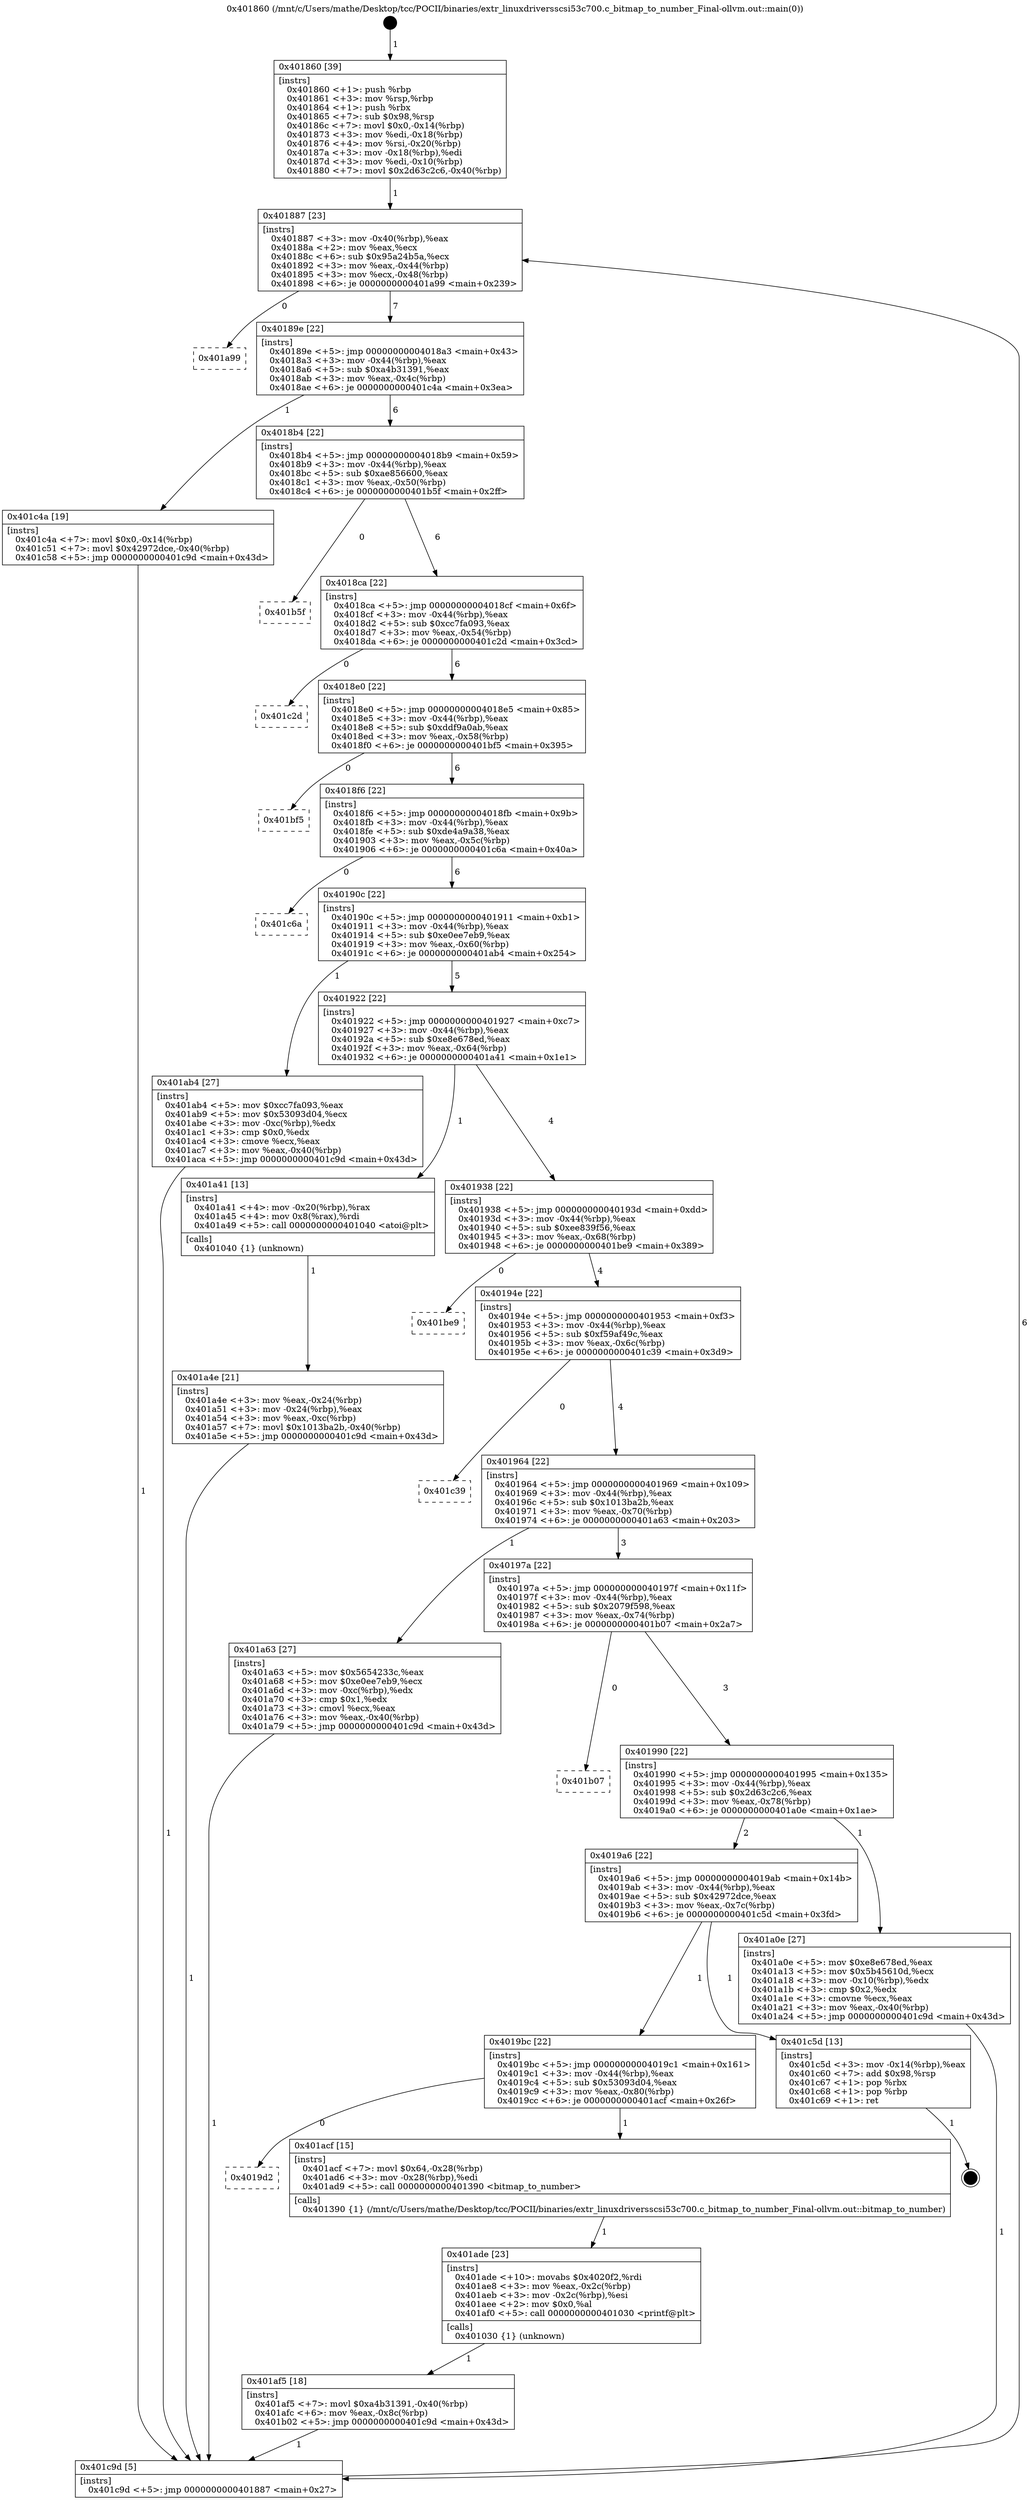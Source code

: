 digraph "0x401860" {
  label = "0x401860 (/mnt/c/Users/mathe/Desktop/tcc/POCII/binaries/extr_linuxdriversscsi53c700.c_bitmap_to_number_Final-ollvm.out::main(0))"
  labelloc = "t"
  node[shape=record]

  Entry [label="",width=0.3,height=0.3,shape=circle,fillcolor=black,style=filled]
  "0x401887" [label="{
     0x401887 [23]\l
     | [instrs]\l
     &nbsp;&nbsp;0x401887 \<+3\>: mov -0x40(%rbp),%eax\l
     &nbsp;&nbsp;0x40188a \<+2\>: mov %eax,%ecx\l
     &nbsp;&nbsp;0x40188c \<+6\>: sub $0x95a24b5a,%ecx\l
     &nbsp;&nbsp;0x401892 \<+3\>: mov %eax,-0x44(%rbp)\l
     &nbsp;&nbsp;0x401895 \<+3\>: mov %ecx,-0x48(%rbp)\l
     &nbsp;&nbsp;0x401898 \<+6\>: je 0000000000401a99 \<main+0x239\>\l
  }"]
  "0x401a99" [label="{
     0x401a99\l
  }", style=dashed]
  "0x40189e" [label="{
     0x40189e [22]\l
     | [instrs]\l
     &nbsp;&nbsp;0x40189e \<+5\>: jmp 00000000004018a3 \<main+0x43\>\l
     &nbsp;&nbsp;0x4018a3 \<+3\>: mov -0x44(%rbp),%eax\l
     &nbsp;&nbsp;0x4018a6 \<+5\>: sub $0xa4b31391,%eax\l
     &nbsp;&nbsp;0x4018ab \<+3\>: mov %eax,-0x4c(%rbp)\l
     &nbsp;&nbsp;0x4018ae \<+6\>: je 0000000000401c4a \<main+0x3ea\>\l
  }"]
  Exit [label="",width=0.3,height=0.3,shape=circle,fillcolor=black,style=filled,peripheries=2]
  "0x401c4a" [label="{
     0x401c4a [19]\l
     | [instrs]\l
     &nbsp;&nbsp;0x401c4a \<+7\>: movl $0x0,-0x14(%rbp)\l
     &nbsp;&nbsp;0x401c51 \<+7\>: movl $0x42972dce,-0x40(%rbp)\l
     &nbsp;&nbsp;0x401c58 \<+5\>: jmp 0000000000401c9d \<main+0x43d\>\l
  }"]
  "0x4018b4" [label="{
     0x4018b4 [22]\l
     | [instrs]\l
     &nbsp;&nbsp;0x4018b4 \<+5\>: jmp 00000000004018b9 \<main+0x59\>\l
     &nbsp;&nbsp;0x4018b9 \<+3\>: mov -0x44(%rbp),%eax\l
     &nbsp;&nbsp;0x4018bc \<+5\>: sub $0xae856600,%eax\l
     &nbsp;&nbsp;0x4018c1 \<+3\>: mov %eax,-0x50(%rbp)\l
     &nbsp;&nbsp;0x4018c4 \<+6\>: je 0000000000401b5f \<main+0x2ff\>\l
  }"]
  "0x401af5" [label="{
     0x401af5 [18]\l
     | [instrs]\l
     &nbsp;&nbsp;0x401af5 \<+7\>: movl $0xa4b31391,-0x40(%rbp)\l
     &nbsp;&nbsp;0x401afc \<+6\>: mov %eax,-0x8c(%rbp)\l
     &nbsp;&nbsp;0x401b02 \<+5\>: jmp 0000000000401c9d \<main+0x43d\>\l
  }"]
  "0x401b5f" [label="{
     0x401b5f\l
  }", style=dashed]
  "0x4018ca" [label="{
     0x4018ca [22]\l
     | [instrs]\l
     &nbsp;&nbsp;0x4018ca \<+5\>: jmp 00000000004018cf \<main+0x6f\>\l
     &nbsp;&nbsp;0x4018cf \<+3\>: mov -0x44(%rbp),%eax\l
     &nbsp;&nbsp;0x4018d2 \<+5\>: sub $0xcc7fa093,%eax\l
     &nbsp;&nbsp;0x4018d7 \<+3\>: mov %eax,-0x54(%rbp)\l
     &nbsp;&nbsp;0x4018da \<+6\>: je 0000000000401c2d \<main+0x3cd\>\l
  }"]
  "0x401ade" [label="{
     0x401ade [23]\l
     | [instrs]\l
     &nbsp;&nbsp;0x401ade \<+10\>: movabs $0x4020f2,%rdi\l
     &nbsp;&nbsp;0x401ae8 \<+3\>: mov %eax,-0x2c(%rbp)\l
     &nbsp;&nbsp;0x401aeb \<+3\>: mov -0x2c(%rbp),%esi\l
     &nbsp;&nbsp;0x401aee \<+2\>: mov $0x0,%al\l
     &nbsp;&nbsp;0x401af0 \<+5\>: call 0000000000401030 \<printf@plt\>\l
     | [calls]\l
     &nbsp;&nbsp;0x401030 \{1\} (unknown)\l
  }"]
  "0x401c2d" [label="{
     0x401c2d\l
  }", style=dashed]
  "0x4018e0" [label="{
     0x4018e0 [22]\l
     | [instrs]\l
     &nbsp;&nbsp;0x4018e0 \<+5\>: jmp 00000000004018e5 \<main+0x85\>\l
     &nbsp;&nbsp;0x4018e5 \<+3\>: mov -0x44(%rbp),%eax\l
     &nbsp;&nbsp;0x4018e8 \<+5\>: sub $0xddf9a0ab,%eax\l
     &nbsp;&nbsp;0x4018ed \<+3\>: mov %eax,-0x58(%rbp)\l
     &nbsp;&nbsp;0x4018f0 \<+6\>: je 0000000000401bf5 \<main+0x395\>\l
  }"]
  "0x4019d2" [label="{
     0x4019d2\l
  }", style=dashed]
  "0x401bf5" [label="{
     0x401bf5\l
  }", style=dashed]
  "0x4018f6" [label="{
     0x4018f6 [22]\l
     | [instrs]\l
     &nbsp;&nbsp;0x4018f6 \<+5\>: jmp 00000000004018fb \<main+0x9b\>\l
     &nbsp;&nbsp;0x4018fb \<+3\>: mov -0x44(%rbp),%eax\l
     &nbsp;&nbsp;0x4018fe \<+5\>: sub $0xde4a9a38,%eax\l
     &nbsp;&nbsp;0x401903 \<+3\>: mov %eax,-0x5c(%rbp)\l
     &nbsp;&nbsp;0x401906 \<+6\>: je 0000000000401c6a \<main+0x40a\>\l
  }"]
  "0x401acf" [label="{
     0x401acf [15]\l
     | [instrs]\l
     &nbsp;&nbsp;0x401acf \<+7\>: movl $0x64,-0x28(%rbp)\l
     &nbsp;&nbsp;0x401ad6 \<+3\>: mov -0x28(%rbp),%edi\l
     &nbsp;&nbsp;0x401ad9 \<+5\>: call 0000000000401390 \<bitmap_to_number\>\l
     | [calls]\l
     &nbsp;&nbsp;0x401390 \{1\} (/mnt/c/Users/mathe/Desktop/tcc/POCII/binaries/extr_linuxdriversscsi53c700.c_bitmap_to_number_Final-ollvm.out::bitmap_to_number)\l
  }"]
  "0x401c6a" [label="{
     0x401c6a\l
  }", style=dashed]
  "0x40190c" [label="{
     0x40190c [22]\l
     | [instrs]\l
     &nbsp;&nbsp;0x40190c \<+5\>: jmp 0000000000401911 \<main+0xb1\>\l
     &nbsp;&nbsp;0x401911 \<+3\>: mov -0x44(%rbp),%eax\l
     &nbsp;&nbsp;0x401914 \<+5\>: sub $0xe0ee7eb9,%eax\l
     &nbsp;&nbsp;0x401919 \<+3\>: mov %eax,-0x60(%rbp)\l
     &nbsp;&nbsp;0x40191c \<+6\>: je 0000000000401ab4 \<main+0x254\>\l
  }"]
  "0x4019bc" [label="{
     0x4019bc [22]\l
     | [instrs]\l
     &nbsp;&nbsp;0x4019bc \<+5\>: jmp 00000000004019c1 \<main+0x161\>\l
     &nbsp;&nbsp;0x4019c1 \<+3\>: mov -0x44(%rbp),%eax\l
     &nbsp;&nbsp;0x4019c4 \<+5\>: sub $0x53093d04,%eax\l
     &nbsp;&nbsp;0x4019c9 \<+3\>: mov %eax,-0x80(%rbp)\l
     &nbsp;&nbsp;0x4019cc \<+6\>: je 0000000000401acf \<main+0x26f\>\l
  }"]
  "0x401ab4" [label="{
     0x401ab4 [27]\l
     | [instrs]\l
     &nbsp;&nbsp;0x401ab4 \<+5\>: mov $0xcc7fa093,%eax\l
     &nbsp;&nbsp;0x401ab9 \<+5\>: mov $0x53093d04,%ecx\l
     &nbsp;&nbsp;0x401abe \<+3\>: mov -0xc(%rbp),%edx\l
     &nbsp;&nbsp;0x401ac1 \<+3\>: cmp $0x0,%edx\l
     &nbsp;&nbsp;0x401ac4 \<+3\>: cmove %ecx,%eax\l
     &nbsp;&nbsp;0x401ac7 \<+3\>: mov %eax,-0x40(%rbp)\l
     &nbsp;&nbsp;0x401aca \<+5\>: jmp 0000000000401c9d \<main+0x43d\>\l
  }"]
  "0x401922" [label="{
     0x401922 [22]\l
     | [instrs]\l
     &nbsp;&nbsp;0x401922 \<+5\>: jmp 0000000000401927 \<main+0xc7\>\l
     &nbsp;&nbsp;0x401927 \<+3\>: mov -0x44(%rbp),%eax\l
     &nbsp;&nbsp;0x40192a \<+5\>: sub $0xe8e678ed,%eax\l
     &nbsp;&nbsp;0x40192f \<+3\>: mov %eax,-0x64(%rbp)\l
     &nbsp;&nbsp;0x401932 \<+6\>: je 0000000000401a41 \<main+0x1e1\>\l
  }"]
  "0x401c5d" [label="{
     0x401c5d [13]\l
     | [instrs]\l
     &nbsp;&nbsp;0x401c5d \<+3\>: mov -0x14(%rbp),%eax\l
     &nbsp;&nbsp;0x401c60 \<+7\>: add $0x98,%rsp\l
     &nbsp;&nbsp;0x401c67 \<+1\>: pop %rbx\l
     &nbsp;&nbsp;0x401c68 \<+1\>: pop %rbp\l
     &nbsp;&nbsp;0x401c69 \<+1\>: ret\l
  }"]
  "0x401a41" [label="{
     0x401a41 [13]\l
     | [instrs]\l
     &nbsp;&nbsp;0x401a41 \<+4\>: mov -0x20(%rbp),%rax\l
     &nbsp;&nbsp;0x401a45 \<+4\>: mov 0x8(%rax),%rdi\l
     &nbsp;&nbsp;0x401a49 \<+5\>: call 0000000000401040 \<atoi@plt\>\l
     | [calls]\l
     &nbsp;&nbsp;0x401040 \{1\} (unknown)\l
  }"]
  "0x401938" [label="{
     0x401938 [22]\l
     | [instrs]\l
     &nbsp;&nbsp;0x401938 \<+5\>: jmp 000000000040193d \<main+0xdd\>\l
     &nbsp;&nbsp;0x40193d \<+3\>: mov -0x44(%rbp),%eax\l
     &nbsp;&nbsp;0x401940 \<+5\>: sub $0xee839f56,%eax\l
     &nbsp;&nbsp;0x401945 \<+3\>: mov %eax,-0x68(%rbp)\l
     &nbsp;&nbsp;0x401948 \<+6\>: je 0000000000401be9 \<main+0x389\>\l
  }"]
  "0x401a4e" [label="{
     0x401a4e [21]\l
     | [instrs]\l
     &nbsp;&nbsp;0x401a4e \<+3\>: mov %eax,-0x24(%rbp)\l
     &nbsp;&nbsp;0x401a51 \<+3\>: mov -0x24(%rbp),%eax\l
     &nbsp;&nbsp;0x401a54 \<+3\>: mov %eax,-0xc(%rbp)\l
     &nbsp;&nbsp;0x401a57 \<+7\>: movl $0x1013ba2b,-0x40(%rbp)\l
     &nbsp;&nbsp;0x401a5e \<+5\>: jmp 0000000000401c9d \<main+0x43d\>\l
  }"]
  "0x401be9" [label="{
     0x401be9\l
  }", style=dashed]
  "0x40194e" [label="{
     0x40194e [22]\l
     | [instrs]\l
     &nbsp;&nbsp;0x40194e \<+5\>: jmp 0000000000401953 \<main+0xf3\>\l
     &nbsp;&nbsp;0x401953 \<+3\>: mov -0x44(%rbp),%eax\l
     &nbsp;&nbsp;0x401956 \<+5\>: sub $0xf59af49c,%eax\l
     &nbsp;&nbsp;0x40195b \<+3\>: mov %eax,-0x6c(%rbp)\l
     &nbsp;&nbsp;0x40195e \<+6\>: je 0000000000401c39 \<main+0x3d9\>\l
  }"]
  "0x401860" [label="{
     0x401860 [39]\l
     | [instrs]\l
     &nbsp;&nbsp;0x401860 \<+1\>: push %rbp\l
     &nbsp;&nbsp;0x401861 \<+3\>: mov %rsp,%rbp\l
     &nbsp;&nbsp;0x401864 \<+1\>: push %rbx\l
     &nbsp;&nbsp;0x401865 \<+7\>: sub $0x98,%rsp\l
     &nbsp;&nbsp;0x40186c \<+7\>: movl $0x0,-0x14(%rbp)\l
     &nbsp;&nbsp;0x401873 \<+3\>: mov %edi,-0x18(%rbp)\l
     &nbsp;&nbsp;0x401876 \<+4\>: mov %rsi,-0x20(%rbp)\l
     &nbsp;&nbsp;0x40187a \<+3\>: mov -0x18(%rbp),%edi\l
     &nbsp;&nbsp;0x40187d \<+3\>: mov %edi,-0x10(%rbp)\l
     &nbsp;&nbsp;0x401880 \<+7\>: movl $0x2d63c2c6,-0x40(%rbp)\l
  }"]
  "0x401c39" [label="{
     0x401c39\l
  }", style=dashed]
  "0x401964" [label="{
     0x401964 [22]\l
     | [instrs]\l
     &nbsp;&nbsp;0x401964 \<+5\>: jmp 0000000000401969 \<main+0x109\>\l
     &nbsp;&nbsp;0x401969 \<+3\>: mov -0x44(%rbp),%eax\l
     &nbsp;&nbsp;0x40196c \<+5\>: sub $0x1013ba2b,%eax\l
     &nbsp;&nbsp;0x401971 \<+3\>: mov %eax,-0x70(%rbp)\l
     &nbsp;&nbsp;0x401974 \<+6\>: je 0000000000401a63 \<main+0x203\>\l
  }"]
  "0x401c9d" [label="{
     0x401c9d [5]\l
     | [instrs]\l
     &nbsp;&nbsp;0x401c9d \<+5\>: jmp 0000000000401887 \<main+0x27\>\l
  }"]
  "0x401a63" [label="{
     0x401a63 [27]\l
     | [instrs]\l
     &nbsp;&nbsp;0x401a63 \<+5\>: mov $0x5654233c,%eax\l
     &nbsp;&nbsp;0x401a68 \<+5\>: mov $0xe0ee7eb9,%ecx\l
     &nbsp;&nbsp;0x401a6d \<+3\>: mov -0xc(%rbp),%edx\l
     &nbsp;&nbsp;0x401a70 \<+3\>: cmp $0x1,%edx\l
     &nbsp;&nbsp;0x401a73 \<+3\>: cmovl %ecx,%eax\l
     &nbsp;&nbsp;0x401a76 \<+3\>: mov %eax,-0x40(%rbp)\l
     &nbsp;&nbsp;0x401a79 \<+5\>: jmp 0000000000401c9d \<main+0x43d\>\l
  }"]
  "0x40197a" [label="{
     0x40197a [22]\l
     | [instrs]\l
     &nbsp;&nbsp;0x40197a \<+5\>: jmp 000000000040197f \<main+0x11f\>\l
     &nbsp;&nbsp;0x40197f \<+3\>: mov -0x44(%rbp),%eax\l
     &nbsp;&nbsp;0x401982 \<+5\>: sub $0x2079f598,%eax\l
     &nbsp;&nbsp;0x401987 \<+3\>: mov %eax,-0x74(%rbp)\l
     &nbsp;&nbsp;0x40198a \<+6\>: je 0000000000401b07 \<main+0x2a7\>\l
  }"]
  "0x4019a6" [label="{
     0x4019a6 [22]\l
     | [instrs]\l
     &nbsp;&nbsp;0x4019a6 \<+5\>: jmp 00000000004019ab \<main+0x14b\>\l
     &nbsp;&nbsp;0x4019ab \<+3\>: mov -0x44(%rbp),%eax\l
     &nbsp;&nbsp;0x4019ae \<+5\>: sub $0x42972dce,%eax\l
     &nbsp;&nbsp;0x4019b3 \<+3\>: mov %eax,-0x7c(%rbp)\l
     &nbsp;&nbsp;0x4019b6 \<+6\>: je 0000000000401c5d \<main+0x3fd\>\l
  }"]
  "0x401b07" [label="{
     0x401b07\l
  }", style=dashed]
  "0x401990" [label="{
     0x401990 [22]\l
     | [instrs]\l
     &nbsp;&nbsp;0x401990 \<+5\>: jmp 0000000000401995 \<main+0x135\>\l
     &nbsp;&nbsp;0x401995 \<+3\>: mov -0x44(%rbp),%eax\l
     &nbsp;&nbsp;0x401998 \<+5\>: sub $0x2d63c2c6,%eax\l
     &nbsp;&nbsp;0x40199d \<+3\>: mov %eax,-0x78(%rbp)\l
     &nbsp;&nbsp;0x4019a0 \<+6\>: je 0000000000401a0e \<main+0x1ae\>\l
  }"]
  "0x401a0e" [label="{
     0x401a0e [27]\l
     | [instrs]\l
     &nbsp;&nbsp;0x401a0e \<+5\>: mov $0xe8e678ed,%eax\l
     &nbsp;&nbsp;0x401a13 \<+5\>: mov $0x5b45610d,%ecx\l
     &nbsp;&nbsp;0x401a18 \<+3\>: mov -0x10(%rbp),%edx\l
     &nbsp;&nbsp;0x401a1b \<+3\>: cmp $0x2,%edx\l
     &nbsp;&nbsp;0x401a1e \<+3\>: cmovne %ecx,%eax\l
     &nbsp;&nbsp;0x401a21 \<+3\>: mov %eax,-0x40(%rbp)\l
     &nbsp;&nbsp;0x401a24 \<+5\>: jmp 0000000000401c9d \<main+0x43d\>\l
  }"]
  Entry -> "0x401860" [label=" 1"]
  "0x401887" -> "0x401a99" [label=" 0"]
  "0x401887" -> "0x40189e" [label=" 7"]
  "0x401c5d" -> Exit [label=" 1"]
  "0x40189e" -> "0x401c4a" [label=" 1"]
  "0x40189e" -> "0x4018b4" [label=" 6"]
  "0x401c4a" -> "0x401c9d" [label=" 1"]
  "0x4018b4" -> "0x401b5f" [label=" 0"]
  "0x4018b4" -> "0x4018ca" [label=" 6"]
  "0x401af5" -> "0x401c9d" [label=" 1"]
  "0x4018ca" -> "0x401c2d" [label=" 0"]
  "0x4018ca" -> "0x4018e0" [label=" 6"]
  "0x401ade" -> "0x401af5" [label=" 1"]
  "0x4018e0" -> "0x401bf5" [label=" 0"]
  "0x4018e0" -> "0x4018f6" [label=" 6"]
  "0x401acf" -> "0x401ade" [label=" 1"]
  "0x4018f6" -> "0x401c6a" [label=" 0"]
  "0x4018f6" -> "0x40190c" [label=" 6"]
  "0x4019bc" -> "0x4019d2" [label=" 0"]
  "0x40190c" -> "0x401ab4" [label=" 1"]
  "0x40190c" -> "0x401922" [label=" 5"]
  "0x4019bc" -> "0x401acf" [label=" 1"]
  "0x401922" -> "0x401a41" [label=" 1"]
  "0x401922" -> "0x401938" [label=" 4"]
  "0x4019a6" -> "0x4019bc" [label=" 1"]
  "0x401938" -> "0x401be9" [label=" 0"]
  "0x401938" -> "0x40194e" [label=" 4"]
  "0x4019a6" -> "0x401c5d" [label=" 1"]
  "0x40194e" -> "0x401c39" [label=" 0"]
  "0x40194e" -> "0x401964" [label=" 4"]
  "0x401ab4" -> "0x401c9d" [label=" 1"]
  "0x401964" -> "0x401a63" [label=" 1"]
  "0x401964" -> "0x40197a" [label=" 3"]
  "0x401a63" -> "0x401c9d" [label=" 1"]
  "0x40197a" -> "0x401b07" [label=" 0"]
  "0x40197a" -> "0x401990" [label=" 3"]
  "0x401a4e" -> "0x401c9d" [label=" 1"]
  "0x401990" -> "0x401a0e" [label=" 1"]
  "0x401990" -> "0x4019a6" [label=" 2"]
  "0x401a0e" -> "0x401c9d" [label=" 1"]
  "0x401860" -> "0x401887" [label=" 1"]
  "0x401c9d" -> "0x401887" [label=" 6"]
  "0x401a41" -> "0x401a4e" [label=" 1"]
}
